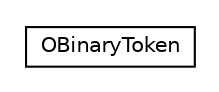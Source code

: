 #!/usr/local/bin/dot
#
# Class diagram 
# Generated by UMLGraph version R5_6-24-gf6e263 (http://www.umlgraph.org/)
#

digraph G {
	edge [fontname="Helvetica",fontsize=10,labelfontname="Helvetica",labelfontsize=10];
	node [fontname="Helvetica",fontsize=10,shape=plaintext];
	nodesep=0.25;
	ranksep=0.5;
	// com.orientechnologies.orient.server.binary.impl.OBinaryToken
	c322619 [label=<<table title="com.orientechnologies.orient.server.binary.impl.OBinaryToken" border="0" cellborder="1" cellspacing="0" cellpadding="2" port="p" href="./OBinaryToken.html">
		<tr><td><table border="0" cellspacing="0" cellpadding="1">
<tr><td align="center" balign="center"> OBinaryToken </td></tr>
		</table></td></tr>
		</table>>, URL="./OBinaryToken.html", fontname="Helvetica", fontcolor="black", fontsize=10.0];
}

